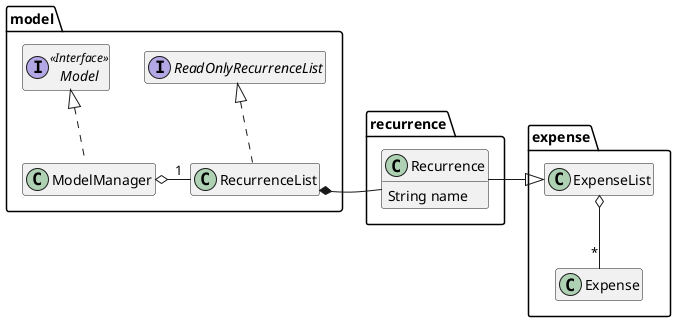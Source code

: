 @startuml
skinparam classAttributeIconSize 0
hide empty members

package model {
Interface Model <<Interface>>
Class ModelManager
Interface ReadOnlyRecurrenceList
Class RecurrenceList
}

package recurrence {
    Class Recurrence {
    String name
    }
}

package expense {
    Class ExpenseList
    Class Expense
}



ModelManager .up.|> Model
RecurrenceList .up.|> ReadOnlyRecurrenceList
ModelManager o-right- "1" RecurrenceList
Recurrence -right-|> ExpenseList
RecurrenceList *-right- Recurrence
ExpenseList o-down- "*" Expense

@enduml
